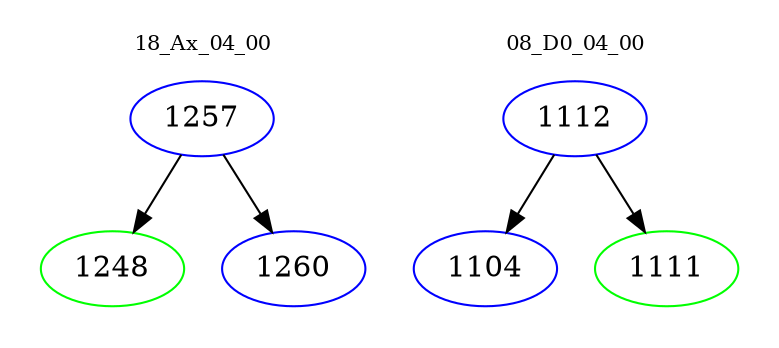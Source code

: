 digraph{
subgraph cluster_0 {
color = white
label = "18_Ax_04_00";
fontsize=10;
T0_1257 [label="1257", color="blue"]
T0_1257 -> T0_1248 [color="black"]
T0_1248 [label="1248", color="green"]
T0_1257 -> T0_1260 [color="black"]
T0_1260 [label="1260", color="blue"]
}
subgraph cluster_1 {
color = white
label = "08_D0_04_00";
fontsize=10;
T1_1112 [label="1112", color="blue"]
T1_1112 -> T1_1104 [color="black"]
T1_1104 [label="1104", color="blue"]
T1_1112 -> T1_1111 [color="black"]
T1_1111 [label="1111", color="green"]
}
}
